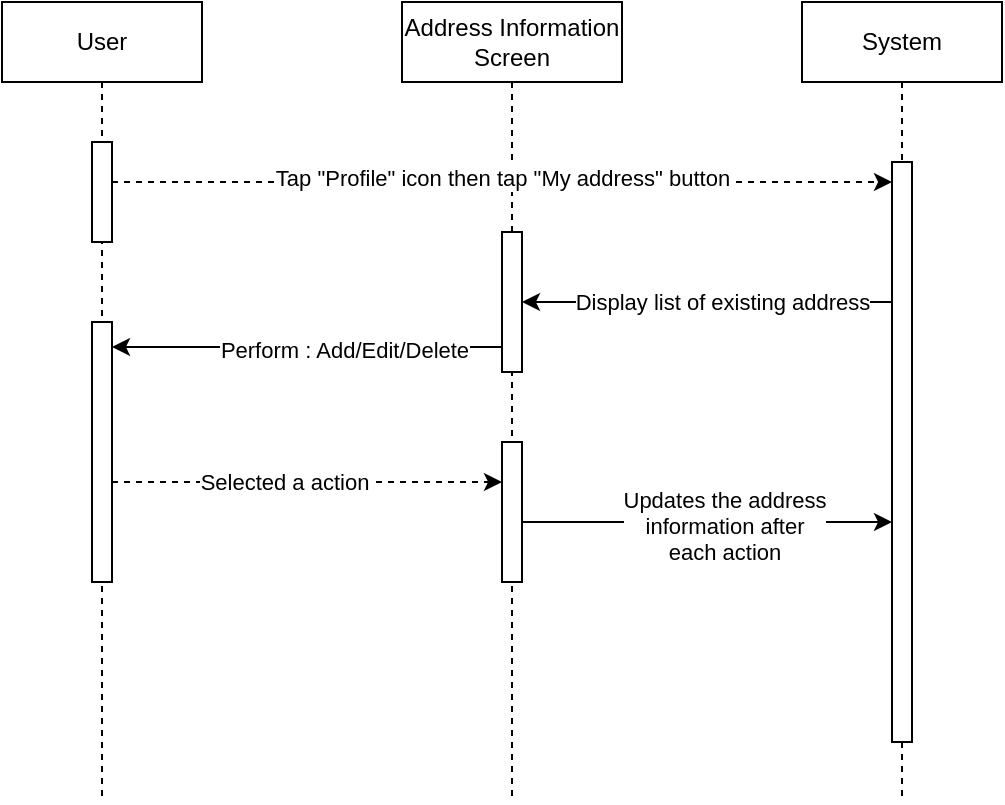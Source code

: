 <mxfile version="22.0.2" type="device">
  <diagram name="Page-1" id="2YBvvXClWsGukQMizWep">
    <mxGraphModel dx="989" dy="589" grid="1" gridSize="10" guides="1" tooltips="1" connect="1" arrows="1" fold="1" page="1" pageScale="1" pageWidth="850" pageHeight="1100" math="0" shadow="0">
      <root>
        <mxCell id="0" />
        <mxCell id="1" parent="0" />
        <mxCell id="aM9ryv3xv72pqoxQDRHE-1" value="User" style="shape=umlLifeline;perimeter=lifelinePerimeter;whiteSpace=wrap;html=1;container=0;dropTarget=0;collapsible=0;recursiveResize=0;outlineConnect=0;portConstraint=eastwest;newEdgeStyle={&quot;edgeStyle&quot;:&quot;elbowEdgeStyle&quot;,&quot;elbow&quot;:&quot;vertical&quot;,&quot;curved&quot;:0,&quot;rounded&quot;:0};" parent="1" vertex="1">
          <mxGeometry x="80" y="80" width="100" height="400" as="geometry" />
        </mxCell>
        <mxCell id="aM9ryv3xv72pqoxQDRHE-2" value="" style="html=1;points=[];perimeter=orthogonalPerimeter;outlineConnect=0;targetShapes=umlLifeline;portConstraint=eastwest;newEdgeStyle={&quot;edgeStyle&quot;:&quot;elbowEdgeStyle&quot;,&quot;elbow&quot;:&quot;vertical&quot;,&quot;curved&quot;:0,&quot;rounded&quot;:0};" parent="aM9ryv3xv72pqoxQDRHE-1" vertex="1">
          <mxGeometry x="45" y="70" width="10" height="50" as="geometry" />
        </mxCell>
        <mxCell id="tDzuo7OxImKuXlljbVtP-8" value="" style="html=1;points=[];perimeter=orthogonalPerimeter;outlineConnect=0;targetShapes=umlLifeline;portConstraint=eastwest;newEdgeStyle={&quot;edgeStyle&quot;:&quot;elbowEdgeStyle&quot;,&quot;elbow&quot;:&quot;vertical&quot;,&quot;curved&quot;:0,&quot;rounded&quot;:0};" vertex="1" parent="aM9ryv3xv72pqoxQDRHE-1">
          <mxGeometry x="45" y="160" width="10" height="130" as="geometry" />
        </mxCell>
        <mxCell id="aM9ryv3xv72pqoxQDRHE-5" value="System" style="shape=umlLifeline;perimeter=lifelinePerimeter;whiteSpace=wrap;html=1;container=0;dropTarget=0;collapsible=0;recursiveResize=0;outlineConnect=0;portConstraint=eastwest;newEdgeStyle={&quot;edgeStyle&quot;:&quot;elbowEdgeStyle&quot;,&quot;elbow&quot;:&quot;vertical&quot;,&quot;curved&quot;:0,&quot;rounded&quot;:0};" parent="1" vertex="1">
          <mxGeometry x="480" y="80" width="100" height="400" as="geometry" />
        </mxCell>
        <mxCell id="aM9ryv3xv72pqoxQDRHE-6" value="" style="html=1;points=[];perimeter=orthogonalPerimeter;outlineConnect=0;targetShapes=umlLifeline;portConstraint=eastwest;newEdgeStyle={&quot;edgeStyle&quot;:&quot;elbowEdgeStyle&quot;,&quot;elbow&quot;:&quot;vertical&quot;,&quot;curved&quot;:0,&quot;rounded&quot;:0};" parent="aM9ryv3xv72pqoxQDRHE-5" vertex="1">
          <mxGeometry x="45" y="80" width="10" height="290" as="geometry" />
        </mxCell>
        <mxCell id="tDzuo7OxImKuXlljbVtP-1" value="Address Information Screen" style="shape=umlLifeline;perimeter=lifelinePerimeter;whiteSpace=wrap;html=1;container=0;dropTarget=0;collapsible=0;recursiveResize=0;outlineConnect=0;portConstraint=eastwest;newEdgeStyle={&quot;edgeStyle&quot;:&quot;elbowEdgeStyle&quot;,&quot;elbow&quot;:&quot;vertical&quot;,&quot;curved&quot;:0,&quot;rounded&quot;:0};" vertex="1" parent="1">
          <mxGeometry x="280" y="80" width="110" height="400" as="geometry" />
        </mxCell>
        <mxCell id="tDzuo7OxImKuXlljbVtP-2" value="" style="html=1;points=[];perimeter=orthogonalPerimeter;outlineConnect=0;targetShapes=umlLifeline;portConstraint=eastwest;newEdgeStyle={&quot;edgeStyle&quot;:&quot;elbowEdgeStyle&quot;,&quot;elbow&quot;:&quot;vertical&quot;,&quot;curved&quot;:0,&quot;rounded&quot;:0};" vertex="1" parent="tDzuo7OxImKuXlljbVtP-1">
          <mxGeometry x="50" y="115" width="10" height="70" as="geometry" />
        </mxCell>
        <mxCell id="tDzuo7OxImKuXlljbVtP-9" value="" style="html=1;points=[];perimeter=orthogonalPerimeter;outlineConnect=0;targetShapes=umlLifeline;portConstraint=eastwest;newEdgeStyle={&quot;edgeStyle&quot;:&quot;elbowEdgeStyle&quot;,&quot;elbow&quot;:&quot;vertical&quot;,&quot;curved&quot;:0,&quot;rounded&quot;:0};" vertex="1" parent="tDzuo7OxImKuXlljbVtP-1">
          <mxGeometry x="50" y="220" width="10" height="70" as="geometry" />
        </mxCell>
        <mxCell id="tDzuo7OxImKuXlljbVtP-4" style="edgeStyle=elbowEdgeStyle;rounded=0;orthogonalLoop=1;jettySize=auto;html=1;elbow=vertical;curved=0;dashed=1;" edge="1" parent="1" source="aM9ryv3xv72pqoxQDRHE-2" target="aM9ryv3xv72pqoxQDRHE-6">
          <mxGeometry relative="1" as="geometry">
            <Array as="points">
              <mxPoint x="230" y="170" />
            </Array>
          </mxGeometry>
        </mxCell>
        <mxCell id="tDzuo7OxImKuXlljbVtP-5" value="Tap &quot;Profile&quot; icon then tap &quot;My address&quot; button" style="edgeLabel;html=1;align=center;verticalAlign=middle;resizable=0;points=[];" vertex="1" connectable="0" parent="tDzuo7OxImKuXlljbVtP-4">
          <mxGeometry x="-0.374" y="2" relative="1" as="geometry">
            <mxPoint x="73" as="offset" />
          </mxGeometry>
        </mxCell>
        <mxCell id="tDzuo7OxImKuXlljbVtP-6" style="edgeStyle=elbowEdgeStyle;rounded=0;orthogonalLoop=1;jettySize=auto;html=1;elbow=vertical;curved=0;" edge="1" parent="1" source="aM9ryv3xv72pqoxQDRHE-6" target="tDzuo7OxImKuXlljbVtP-2">
          <mxGeometry relative="1" as="geometry" />
        </mxCell>
        <mxCell id="tDzuo7OxImKuXlljbVtP-7" value="Display list of existing address" style="edgeLabel;html=1;align=center;verticalAlign=middle;resizable=0;points=[];" vertex="1" connectable="0" parent="tDzuo7OxImKuXlljbVtP-6">
          <mxGeometry x="0.299" y="2" relative="1" as="geometry">
            <mxPoint x="35" y="-2" as="offset" />
          </mxGeometry>
        </mxCell>
        <mxCell id="tDzuo7OxImKuXlljbVtP-10" style="edgeStyle=elbowEdgeStyle;rounded=0;orthogonalLoop=1;jettySize=auto;html=1;elbow=vertical;curved=0;" edge="1" parent="1" source="tDzuo7OxImKuXlljbVtP-2" target="tDzuo7OxImKuXlljbVtP-8">
          <mxGeometry relative="1" as="geometry" />
        </mxCell>
        <mxCell id="tDzuo7OxImKuXlljbVtP-11" value="Perform : Add/Edit/Delete" style="edgeLabel;html=1;align=center;verticalAlign=middle;resizable=0;points=[];" vertex="1" connectable="0" parent="tDzuo7OxImKuXlljbVtP-10">
          <mxGeometry x="0.461" y="1" relative="1" as="geometry">
            <mxPoint x="63" as="offset" />
          </mxGeometry>
        </mxCell>
        <mxCell id="tDzuo7OxImKuXlljbVtP-12" style="edgeStyle=elbowEdgeStyle;rounded=0;orthogonalLoop=1;jettySize=auto;html=1;elbow=vertical;curved=0;dashed=1;" edge="1" parent="1" source="tDzuo7OxImKuXlljbVtP-8" target="tDzuo7OxImKuXlljbVtP-9">
          <mxGeometry relative="1" as="geometry">
            <Array as="points">
              <mxPoint x="230" y="320" />
            </Array>
          </mxGeometry>
        </mxCell>
        <mxCell id="tDzuo7OxImKuXlljbVtP-13" value="Selected a action" style="edgeLabel;html=1;align=center;verticalAlign=middle;resizable=0;points=[];" vertex="1" connectable="0" parent="tDzuo7OxImKuXlljbVtP-12">
          <mxGeometry x="-0.482" y="-1" relative="1" as="geometry">
            <mxPoint x="35" y="-1" as="offset" />
          </mxGeometry>
        </mxCell>
        <mxCell id="tDzuo7OxImKuXlljbVtP-14" style="edgeStyle=elbowEdgeStyle;rounded=0;orthogonalLoop=1;jettySize=auto;html=1;elbow=vertical;curved=0;" edge="1" parent="1" source="tDzuo7OxImKuXlljbVtP-9" target="aM9ryv3xv72pqoxQDRHE-6">
          <mxGeometry relative="1" as="geometry">
            <Array as="points">
              <mxPoint x="432" y="340" />
            </Array>
          </mxGeometry>
        </mxCell>
        <mxCell id="tDzuo7OxImKuXlljbVtP-15" value="Updates the address&lt;br&gt;information after&lt;br/&gt;each action" style="edgeLabel;html=1;align=center;verticalAlign=middle;resizable=0;points=[];" vertex="1" connectable="0" parent="tDzuo7OxImKuXlljbVtP-14">
          <mxGeometry x="-0.456" y="-2" relative="1" as="geometry">
            <mxPoint x="50" as="offset" />
          </mxGeometry>
        </mxCell>
      </root>
    </mxGraphModel>
  </diagram>
</mxfile>
